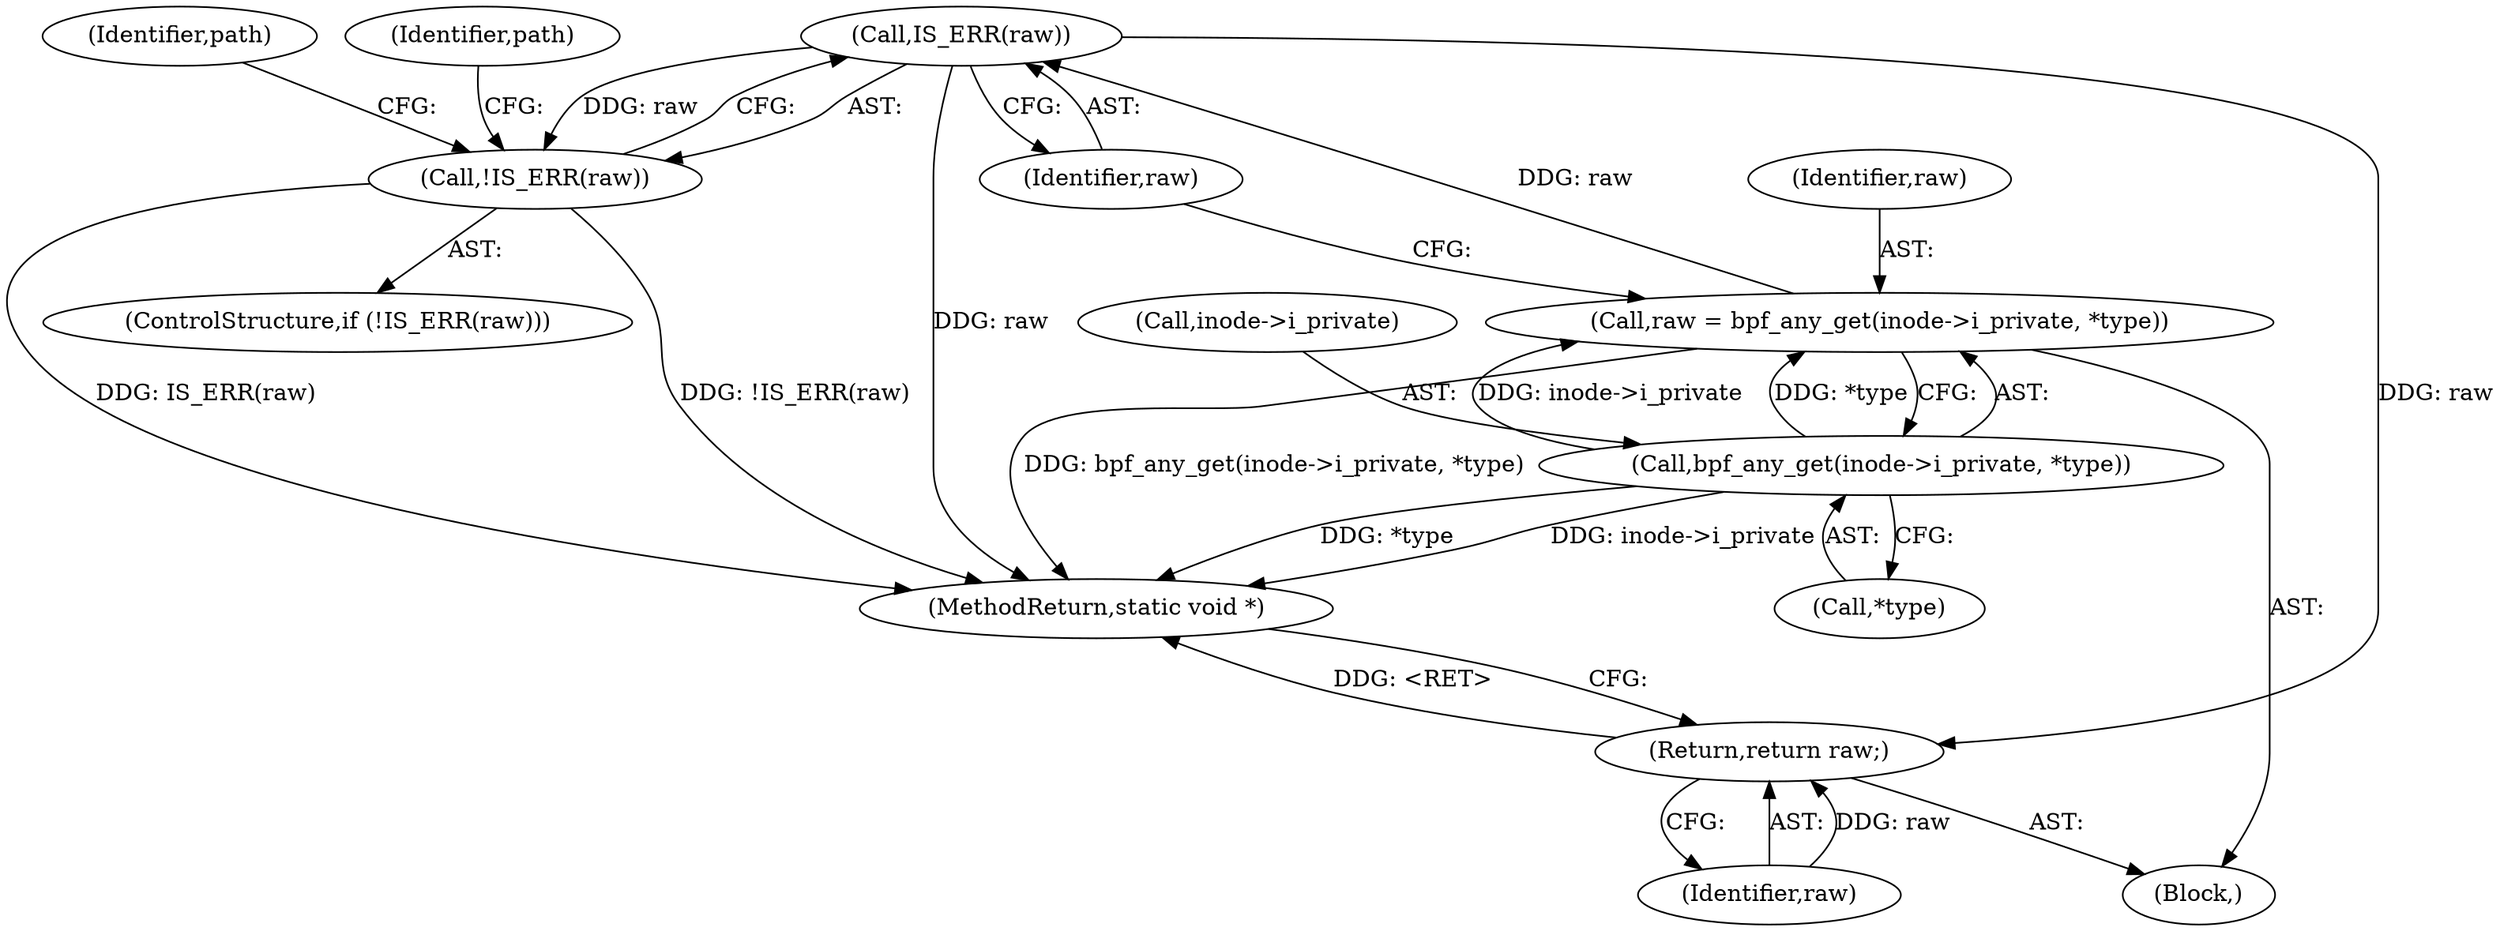 digraph "0_linux_92117d8443bc5afacc8d5ba82e541946310f106e_0@pointer" {
"1000154" [label="(Call,IS_ERR(raw))"];
"1000144" [label="(Call,raw = bpf_any_get(inode->i_private, *type))"];
"1000146" [label="(Call,bpf_any_get(inode->i_private, *type))"];
"1000153" [label="(Call,!IS_ERR(raw))"];
"1000162" [label="(Return,return raw;)"];
"1000158" [label="(Identifier,path)"];
"1000150" [label="(Call,*type)"];
"1000163" [label="(Identifier,raw)"];
"1000147" [label="(Call,inode->i_private)"];
"1000145" [label="(Identifier,raw)"];
"1000161" [label="(Identifier,path)"];
"1000144" [label="(Call,raw = bpf_any_get(inode->i_private, *type))"];
"1000152" [label="(ControlStructure,if (!IS_ERR(raw)))"];
"1000154" [label="(Call,IS_ERR(raw))"];
"1000153" [label="(Call,!IS_ERR(raw))"];
"1000155" [label="(Identifier,raw)"];
"1000146" [label="(Call,bpf_any_get(inode->i_private, *type))"];
"1000171" [label="(MethodReturn,static void *)"];
"1000103" [label="(Block,)"];
"1000162" [label="(Return,return raw;)"];
"1000154" -> "1000153"  [label="AST: "];
"1000154" -> "1000155"  [label="CFG: "];
"1000155" -> "1000154"  [label="AST: "];
"1000153" -> "1000154"  [label="CFG: "];
"1000154" -> "1000171"  [label="DDG: raw"];
"1000154" -> "1000153"  [label="DDG: raw"];
"1000144" -> "1000154"  [label="DDG: raw"];
"1000154" -> "1000162"  [label="DDG: raw"];
"1000144" -> "1000103"  [label="AST: "];
"1000144" -> "1000146"  [label="CFG: "];
"1000145" -> "1000144"  [label="AST: "];
"1000146" -> "1000144"  [label="AST: "];
"1000155" -> "1000144"  [label="CFG: "];
"1000144" -> "1000171"  [label="DDG: bpf_any_get(inode->i_private, *type)"];
"1000146" -> "1000144"  [label="DDG: inode->i_private"];
"1000146" -> "1000144"  [label="DDG: *type"];
"1000146" -> "1000150"  [label="CFG: "];
"1000147" -> "1000146"  [label="AST: "];
"1000150" -> "1000146"  [label="AST: "];
"1000146" -> "1000171"  [label="DDG: *type"];
"1000146" -> "1000171"  [label="DDG: inode->i_private"];
"1000153" -> "1000152"  [label="AST: "];
"1000158" -> "1000153"  [label="CFG: "];
"1000161" -> "1000153"  [label="CFG: "];
"1000153" -> "1000171"  [label="DDG: !IS_ERR(raw)"];
"1000153" -> "1000171"  [label="DDG: IS_ERR(raw)"];
"1000162" -> "1000103"  [label="AST: "];
"1000162" -> "1000163"  [label="CFG: "];
"1000163" -> "1000162"  [label="AST: "];
"1000171" -> "1000162"  [label="CFG: "];
"1000162" -> "1000171"  [label="DDG: <RET>"];
"1000163" -> "1000162"  [label="DDG: raw"];
}
